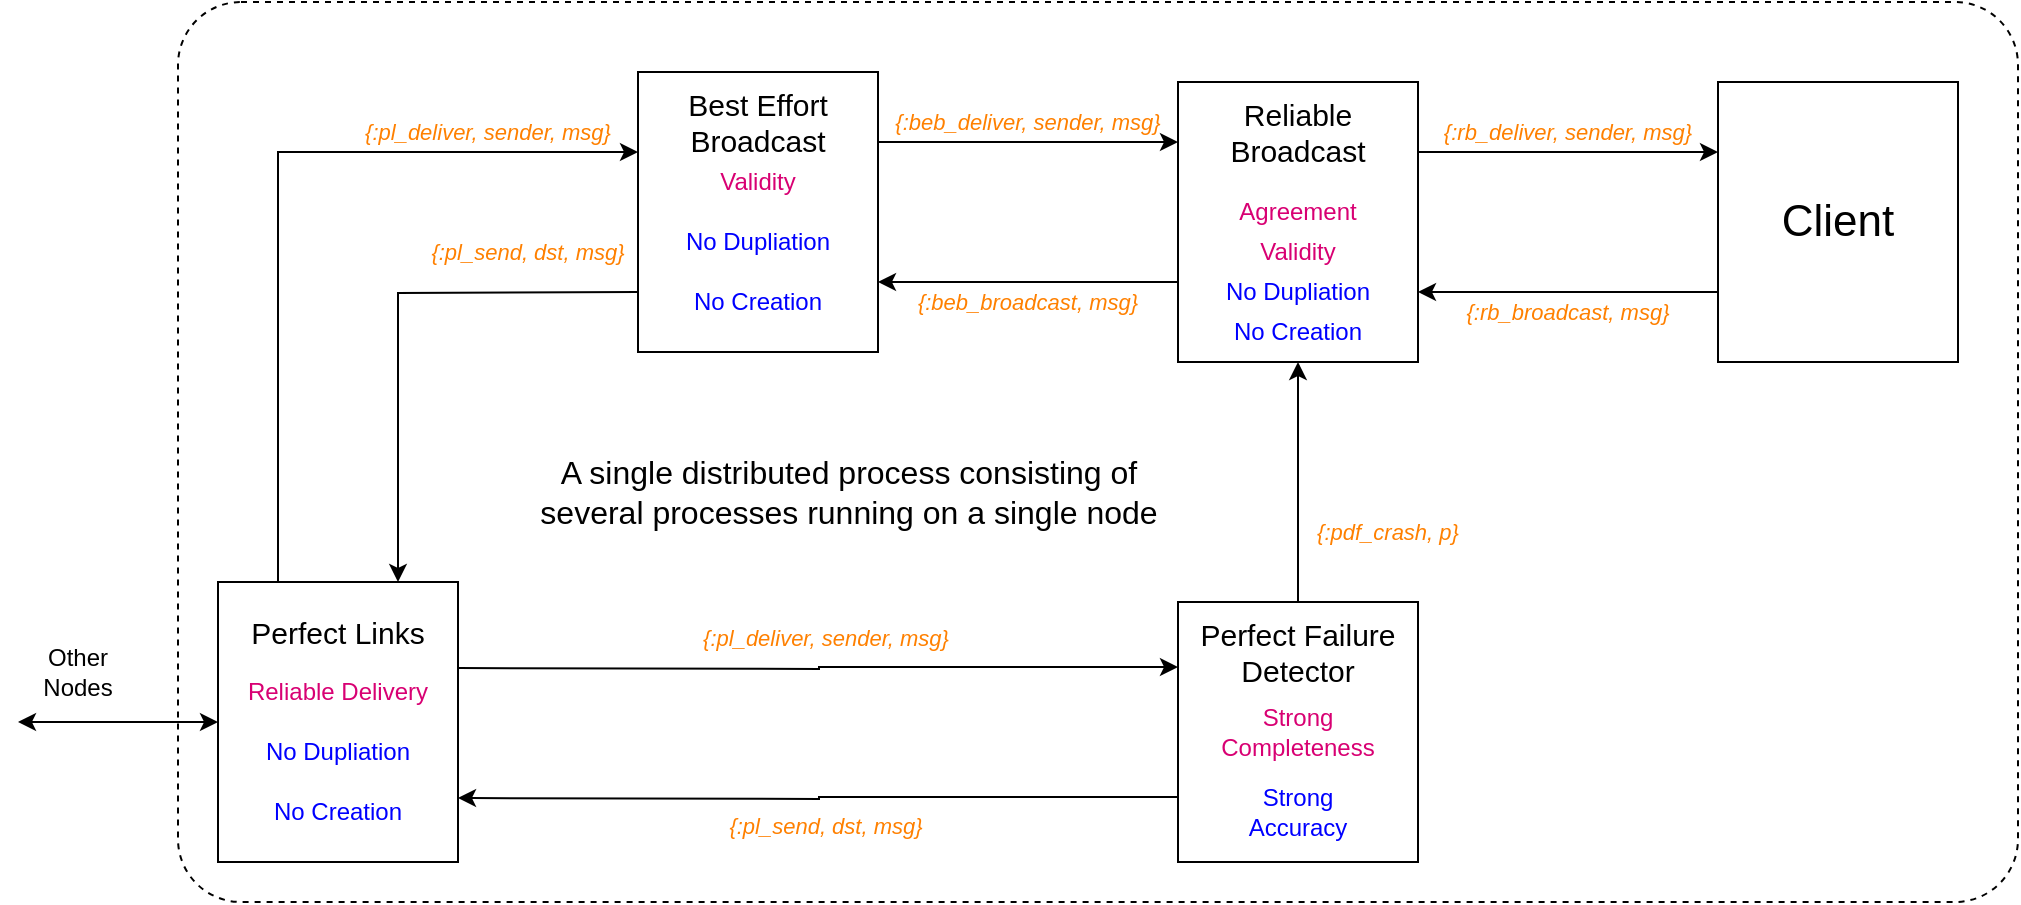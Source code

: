 <mxfile version="20.3.0" type="device"><diagram id="Tuy3W-ZfnofXZ_Cf_gb9" name="Page-1"><mxGraphModel dx="1296" dy="1392" grid="1" gridSize="10" guides="1" tooltips="1" connect="1" arrows="1" fold="1" page="1" pageScale="1" pageWidth="827" pageHeight="1169" math="0" shadow="0"><root><mxCell id="0"/><mxCell id="1" parent="0"/><mxCell id="ShmgLVSpT1Jj6v_4s_ZD-64" value="" style="rounded=1;whiteSpace=wrap;html=1;arcSize=7;fillColor=none;dashed=1;" vertex="1" parent="1"><mxGeometry x="90" y="180" width="920" height="450" as="geometry"/></mxCell><mxCell id="ShmgLVSpT1Jj6v_4s_ZD-1" style="edgeStyle=orthogonalEdgeStyle;rounded=0;orthogonalLoop=1;jettySize=auto;html=1;exitX=0.25;exitY=0;exitDx=0;exitDy=0;entryX=0;entryY=0.25;entryDx=0;entryDy=0;fontSize=15;fontColor=#D80073;" edge="1" parent="1" source="ShmgLVSpT1Jj6v_4s_ZD-2"><mxGeometry relative="1" as="geometry"><mxPoint x="320" y="255" as="targetPoint"/><Array as="points"><mxPoint x="140" y="255"/></Array></mxGeometry></mxCell><mxCell id="ShmgLVSpT1Jj6v_4s_ZD-38" style="edgeStyle=orthogonalEdgeStyle;rounded=0;orthogonalLoop=1;jettySize=auto;html=1;entryX=0;entryY=0.25;entryDx=0;entryDy=0;" edge="1" parent="1" target="ShmgLVSpT1Jj6v_4s_ZD-21"><mxGeometry relative="1" as="geometry"><mxPoint x="270" y="460" as="targetPoint"/><mxPoint x="230" y="513" as="sourcePoint"/></mxGeometry></mxCell><mxCell id="ShmgLVSpT1Jj6v_4s_ZD-65" style="edgeStyle=orthogonalEdgeStyle;rounded=0;orthogonalLoop=1;jettySize=auto;html=1;exitX=0;exitY=0.5;exitDx=0;exitDy=0;startArrow=classic;startFill=1;" edge="1" parent="1" source="ShmgLVSpT1Jj6v_4s_ZD-2"><mxGeometry relative="1" as="geometry"><mxPoint x="10" y="540" as="targetPoint"/></mxGeometry></mxCell><mxCell id="ShmgLVSpT1Jj6v_4s_ZD-2" value="" style="rounded=0;whiteSpace=wrap;html=1;align=center;" vertex="1" parent="1"><mxGeometry x="110" y="470" width="120" height="140" as="geometry"/></mxCell><mxCell id="ShmgLVSpT1Jj6v_4s_ZD-3" value="Perfect Links" style="text;html=1;strokeColor=none;fillColor=none;align=center;verticalAlign=middle;whiteSpace=wrap;rounded=0;fontSize=15;" vertex="1" parent="1"><mxGeometry x="110" y="480" width="120" height="30" as="geometry"/></mxCell><mxCell id="ShmgLVSpT1Jj6v_4s_ZD-4" value="Reliable Delivery" style="text;html=1;strokeColor=none;fillColor=none;align=center;verticalAlign=middle;whiteSpace=wrap;rounded=0;fontColor=#D80073;" vertex="1" parent="1"><mxGeometry x="110" y="510" width="120" height="30" as="geometry"/></mxCell><mxCell id="ShmgLVSpT1Jj6v_4s_ZD-5" value="No Dupliation" style="text;html=1;strokeColor=none;fillColor=none;align=center;verticalAlign=middle;whiteSpace=wrap;rounded=0;fontColor=#0000FF;" vertex="1" parent="1"><mxGeometry x="110" y="540" width="120" height="30" as="geometry"/></mxCell><mxCell id="ShmgLVSpT1Jj6v_4s_ZD-6" value="No Creation" style="text;html=1;strokeColor=none;fillColor=none;align=center;verticalAlign=middle;whiteSpace=wrap;rounded=0;fontColor=#0000FF;" vertex="1" parent="1"><mxGeometry x="110" y="570" width="120" height="30" as="geometry"/></mxCell><mxCell id="ShmgLVSpT1Jj6v_4s_ZD-13" value="" style="endArrow=classic;html=1;rounded=0;fontSize=15;fontColor=#D80073;entryX=0.75;entryY=0;entryDx=0;entryDy=0;exitX=0;exitY=0.75;exitDx=0;exitDy=0;edgeStyle=orthogonalEdgeStyle;" edge="1" parent="1" target="ShmgLVSpT1Jj6v_4s_ZD-2"><mxGeometry width="50" height="50" relative="1" as="geometry"><mxPoint x="320" y="325" as="sourcePoint"/><mxPoint x="290" y="330" as="targetPoint"/></mxGeometry></mxCell><mxCell id="ShmgLVSpT1Jj6v_4s_ZD-16" value="{:pl_deliver, sender, msg}" style="text;html=1;strokeColor=none;fillColor=none;align=center;verticalAlign=middle;whiteSpace=wrap;rounded=0;fontSize=11;fontColor=#FF8000;fontStyle=2" vertex="1" parent="1"><mxGeometry x="170" y="230" width="150" height="30" as="geometry"/></mxCell><mxCell id="ShmgLVSpT1Jj6v_4s_ZD-17" value="{:pl_send, dst, msg}" style="text;html=1;strokeColor=none;fillColor=none;align=center;verticalAlign=middle;whiteSpace=wrap;rounded=0;fontSize=11;fontColor=#FF8000;fontStyle=2" vertex="1" parent="1"><mxGeometry x="210" y="290" width="110" height="30" as="geometry"/></mxCell><mxCell id="ShmgLVSpT1Jj6v_4s_ZD-20" style="edgeStyle=orthogonalEdgeStyle;rounded=0;orthogonalLoop=1;jettySize=auto;html=1;exitX=0.5;exitY=0;exitDx=0;exitDy=0;entryX=0.5;entryY=1;entryDx=0;entryDy=0;" edge="1" parent="1" source="ShmgLVSpT1Jj6v_4s_ZD-21" target="ShmgLVSpT1Jj6v_4s_ZD-48"><mxGeometry relative="1" as="geometry"><mxPoint x="380" y="360" as="targetPoint"/></mxGeometry></mxCell><mxCell id="ShmgLVSpT1Jj6v_4s_ZD-39" style="edgeStyle=orthogonalEdgeStyle;rounded=0;orthogonalLoop=1;jettySize=auto;html=1;exitX=0;exitY=0.75;exitDx=0;exitDy=0;" edge="1" parent="1" source="ShmgLVSpT1Jj6v_4s_ZD-21"><mxGeometry relative="1" as="geometry"><mxPoint x="230" y="578" as="targetPoint"/></mxGeometry></mxCell><mxCell id="ShmgLVSpT1Jj6v_4s_ZD-21" value="" style="rounded=0;whiteSpace=wrap;html=1;align=center;" vertex="1" parent="1"><mxGeometry x="590" y="480" width="120" height="130" as="geometry"/></mxCell><mxCell id="ShmgLVSpT1Jj6v_4s_ZD-22" value="Perfect Failure Detector" style="text;html=1;strokeColor=none;fillColor=none;align=center;verticalAlign=middle;whiteSpace=wrap;rounded=0;fontSize=15;" vertex="1" parent="1"><mxGeometry x="590" y="490" width="120" height="30" as="geometry"/></mxCell><mxCell id="ShmgLVSpT1Jj6v_4s_ZD-23" value="Strong &lt;br&gt;Completeness" style="text;html=1;strokeColor=none;fillColor=none;align=center;verticalAlign=middle;whiteSpace=wrap;rounded=0;fontColor=#D80073;" vertex="1" parent="1"><mxGeometry x="590" y="530" width="120" height="30" as="geometry"/></mxCell><mxCell id="ShmgLVSpT1Jj6v_4s_ZD-24" value="Strong &lt;br&gt;Accuracy" style="text;html=1;strokeColor=none;fillColor=none;align=center;verticalAlign=middle;whiteSpace=wrap;rounded=0;fontColor=#0000FF;" vertex="1" parent="1"><mxGeometry x="590" y="570" width="120" height="30" as="geometry"/></mxCell><mxCell id="ShmgLVSpT1Jj6v_4s_ZD-25" value="{:pdf_crash, p}" style="text;html=1;strokeColor=none;fillColor=none;align=center;verticalAlign=middle;whiteSpace=wrap;rounded=0;fontSize=11;fontColor=#FF8000;fontStyle=2" vertex="1" parent="1"><mxGeometry x="650" y="430" width="90" height="30" as="geometry"/></mxCell><mxCell id="ShmgLVSpT1Jj6v_4s_ZD-41" value="{:pl_deliver, sender, msg}" style="text;html=1;strokeColor=none;fillColor=none;align=center;verticalAlign=middle;whiteSpace=wrap;rounded=0;fontSize=11;fontColor=#FF8000;fontStyle=2" vertex="1" parent="1"><mxGeometry x="339" y="483" width="150" height="30" as="geometry"/></mxCell><mxCell id="ShmgLVSpT1Jj6v_4s_ZD-42" value="{:pl_send, dst, msg}" style="text;html=1;strokeColor=none;fillColor=none;align=center;verticalAlign=middle;whiteSpace=wrap;rounded=0;fontSize=11;fontColor=#FF8000;fontStyle=2" vertex="1" parent="1"><mxGeometry x="359" y="577" width="110" height="30" as="geometry"/></mxCell><mxCell id="ShmgLVSpT1Jj6v_4s_ZD-43" style="edgeStyle=orthogonalEdgeStyle;rounded=0;orthogonalLoop=1;jettySize=auto;html=1;entryX=0;entryY=0.25;entryDx=0;entryDy=0;fontSize=15;fontColor=#D80073;exitX=1;exitY=0.25;exitDx=0;exitDy=0;" edge="1" parent="1" source="ShmgLVSpT1Jj6v_4s_ZD-44" target="ShmgLVSpT1Jj6v_4s_ZD-50"><mxGeometry relative="1" as="geometry"><mxPoint x="730" y="280" as="sourcePoint"/></mxGeometry></mxCell><mxCell id="ShmgLVSpT1Jj6v_4s_ZD-44" value="" style="rounded=0;whiteSpace=wrap;html=1;align=center;" vertex="1" parent="1"><mxGeometry x="590" y="220" width="120" height="140" as="geometry"/></mxCell><mxCell id="ShmgLVSpT1Jj6v_4s_ZD-45" value="Reliable&lt;br&gt;Broadcast" style="text;html=1;strokeColor=none;fillColor=none;align=center;verticalAlign=middle;whiteSpace=wrap;rounded=0;fontSize=15;" vertex="1" parent="1"><mxGeometry x="590" y="230" width="120" height="30" as="geometry"/></mxCell><mxCell id="ShmgLVSpT1Jj6v_4s_ZD-46" value="Agreement" style="text;html=1;strokeColor=none;fillColor=none;align=center;verticalAlign=middle;whiteSpace=wrap;rounded=0;fontColor=#D80073;" vertex="1" parent="1"><mxGeometry x="590" y="270" width="120" height="30" as="geometry"/></mxCell><mxCell id="ShmgLVSpT1Jj6v_4s_ZD-47" value="No Dupliation" style="text;html=1;strokeColor=none;fillColor=none;align=center;verticalAlign=middle;whiteSpace=wrap;rounded=0;fontColor=#0000FF;" vertex="1" parent="1"><mxGeometry x="590" y="310" width="120" height="30" as="geometry"/></mxCell><mxCell id="ShmgLVSpT1Jj6v_4s_ZD-48" value="No Creation" style="text;html=1;strokeColor=none;fillColor=none;align=center;verticalAlign=middle;whiteSpace=wrap;rounded=0;fontColor=#0000FF;" vertex="1" parent="1"><mxGeometry x="590" y="330" width="120" height="30" as="geometry"/></mxCell><mxCell id="ShmgLVSpT1Jj6v_4s_ZD-49" style="edgeStyle=orthogonalEdgeStyle;rounded=0;orthogonalLoop=1;jettySize=auto;html=1;exitX=0;exitY=0.75;exitDx=0;exitDy=0;fontSize=15;fontColor=#D80073;entryX=1;entryY=0.75;entryDx=0;entryDy=0;" edge="1" parent="1" source="ShmgLVSpT1Jj6v_4s_ZD-50" target="ShmgLVSpT1Jj6v_4s_ZD-44"><mxGeometry relative="1" as="geometry"><mxPoint x="720" y="350" as="targetPoint"/></mxGeometry></mxCell><mxCell id="ShmgLVSpT1Jj6v_4s_ZD-50" value="Client" style="rounded=0;whiteSpace=wrap;html=1;align=center;fontSize=22;" vertex="1" parent="1"><mxGeometry x="860" y="220" width="120" height="140" as="geometry"/></mxCell><mxCell id="ShmgLVSpT1Jj6v_4s_ZD-51" value="{:rb_deliver, sender, msg}" style="text;html=1;strokeColor=none;fillColor=none;align=center;verticalAlign=middle;whiteSpace=wrap;rounded=0;fontSize=11;fontColor=#FF8000;fontStyle=2" vertex="1" parent="1"><mxGeometry x="720" y="230" width="130" height="30" as="geometry"/></mxCell><mxCell id="ShmgLVSpT1Jj6v_4s_ZD-52" value="{:rb_broadcast, msg}" style="text;html=1;strokeColor=none;fillColor=none;align=center;verticalAlign=middle;whiteSpace=wrap;rounded=0;fontSize=11;fontColor=#FF8000;fontStyle=2" vertex="1" parent="1"><mxGeometry x="725" y="320" width="120" height="30" as="geometry"/></mxCell><mxCell id="ShmgLVSpT1Jj6v_4s_ZD-53" value="Validity" style="text;html=1;strokeColor=none;fillColor=none;align=center;verticalAlign=middle;whiteSpace=wrap;rounded=0;fontColor=#D80073;" vertex="1" parent="1"><mxGeometry x="590" y="290" width="120" height="30" as="geometry"/></mxCell><mxCell id="ShmgLVSpT1Jj6v_4s_ZD-54" value="" style="rounded=0;whiteSpace=wrap;html=1;align=center;" vertex="1" parent="1"><mxGeometry x="320" y="215" width="120" height="140" as="geometry"/></mxCell><mxCell id="ShmgLVSpT1Jj6v_4s_ZD-55" value="Best Effort Broadcast" style="text;html=1;strokeColor=none;fillColor=none;align=center;verticalAlign=middle;whiteSpace=wrap;rounded=0;fontSize=15;" vertex="1" parent="1"><mxGeometry x="320" y="225" width="120" height="30" as="geometry"/></mxCell><mxCell id="ShmgLVSpT1Jj6v_4s_ZD-56" value="Validity" style="text;html=1;strokeColor=none;fillColor=none;align=center;verticalAlign=middle;whiteSpace=wrap;rounded=0;fontColor=#D80073;" vertex="1" parent="1"><mxGeometry x="320" y="255" width="120" height="30" as="geometry"/></mxCell><mxCell id="ShmgLVSpT1Jj6v_4s_ZD-57" value="No Dupliation" style="text;html=1;strokeColor=none;fillColor=none;align=center;verticalAlign=middle;whiteSpace=wrap;rounded=0;fontColor=#0000FF;" vertex="1" parent="1"><mxGeometry x="320" y="285" width="120" height="30" as="geometry"/></mxCell><mxCell id="ShmgLVSpT1Jj6v_4s_ZD-58" value="No Creation" style="text;html=1;strokeColor=none;fillColor=none;align=center;verticalAlign=middle;whiteSpace=wrap;rounded=0;fontColor=#0000FF;" vertex="1" parent="1"><mxGeometry x="320" y="315" width="120" height="30" as="geometry"/></mxCell><mxCell id="ShmgLVSpT1Jj6v_4s_ZD-59" style="edgeStyle=orthogonalEdgeStyle;rounded=0;orthogonalLoop=1;jettySize=auto;html=1;entryX=0;entryY=0.25;entryDx=0;entryDy=0;fontSize=15;fontColor=#D80073;exitX=1;exitY=0.25;exitDx=0;exitDy=0;" edge="1" parent="1"><mxGeometry relative="1" as="geometry"><mxPoint x="440" y="250" as="sourcePoint"/><mxPoint x="590" y="250" as="targetPoint"/></mxGeometry></mxCell><mxCell id="ShmgLVSpT1Jj6v_4s_ZD-60" style="edgeStyle=orthogonalEdgeStyle;rounded=0;orthogonalLoop=1;jettySize=auto;html=1;exitX=0;exitY=0.75;exitDx=0;exitDy=0;fontSize=15;fontColor=#D80073;entryX=1;entryY=0.75;entryDx=0;entryDy=0;" edge="1" parent="1"><mxGeometry relative="1" as="geometry"><mxPoint x="590" y="320" as="sourcePoint"/><mxPoint x="440" y="320" as="targetPoint"/></mxGeometry></mxCell><mxCell id="ShmgLVSpT1Jj6v_4s_ZD-61" value="{:beb_deliver, sender, msg}" style="text;html=1;strokeColor=none;fillColor=none;align=center;verticalAlign=middle;whiteSpace=wrap;rounded=0;fontSize=11;fontColor=#FF8000;fontStyle=2" vertex="1" parent="1"><mxGeometry x="440" y="225" width="150" height="30" as="geometry"/></mxCell><mxCell id="ShmgLVSpT1Jj6v_4s_ZD-62" value="{:beb_broadcast, msg}" style="text;html=1;strokeColor=none;fillColor=none;align=center;verticalAlign=middle;whiteSpace=wrap;rounded=0;fontSize=11;fontColor=#FF8000;fontStyle=2" vertex="1" parent="1"><mxGeometry x="455" y="315" width="120" height="30" as="geometry"/></mxCell><mxCell id="ShmgLVSpT1Jj6v_4s_ZD-63" value="A single distributed process consisting of several processes running on a single node" style="text;html=1;strokeColor=none;fillColor=none;align=center;verticalAlign=middle;whiteSpace=wrap;rounded=0;fontSize=16;" vertex="1" parent="1"><mxGeometry x="270" y="390" width="311" height="70" as="geometry"/></mxCell><mxCell id="ShmgLVSpT1Jj6v_4s_ZD-66" value="Other Nodes" style="text;html=1;strokeColor=none;fillColor=none;align=center;verticalAlign=middle;whiteSpace=wrap;rounded=0;dashed=1;" vertex="1" parent="1"><mxGeometry x="10" y="500" width="60" height="30" as="geometry"/></mxCell></root></mxGraphModel></diagram></mxfile>